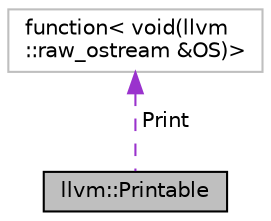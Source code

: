 digraph "llvm::Printable"
{
 // LATEX_PDF_SIZE
  bgcolor="transparent";
  edge [fontname="Helvetica",fontsize="10",labelfontname="Helvetica",labelfontsize="10"];
  node [fontname="Helvetica",fontsize="10",shape=record];
  Node1 [label="llvm::Printable",height=0.2,width=0.4,color="black", fillcolor="grey75", style="filled", fontcolor="black",tooltip="Simple wrapper around std::function<void(raw_ostream&)>."];
  Node2 -> Node1 [dir="back",color="darkorchid3",fontsize="10",style="dashed",label=" Print" ,fontname="Helvetica"];
  Node2 [label="function\< void(llvm\l::raw_ostream &OS)\>",height=0.2,width=0.4,color="grey75",tooltip=" "];
}
